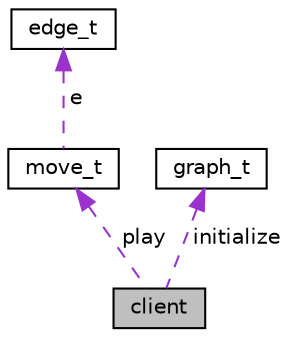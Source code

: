 digraph "client"
{
 // LATEX_PDF_SIZE
  edge [fontname="Helvetica",fontsize="10",labelfontname="Helvetica",labelfontsize="10"];
  node [fontname="Helvetica",fontsize="10",shape=record];
  Node1 [label="client",height=0.2,width=0.4,color="black", fillcolor="grey75", style="filled", fontcolor="black",tooltip=" "];
  Node2 -> Node1 [dir="back",color="darkorchid3",fontsize="10",style="dashed",label=" play" ,fontname="Helvetica"];
  Node2 [label="move_t",height=0.2,width=0.4,color="black", fillcolor="white", style="filled",URL="$structmove__t.html",tooltip=" "];
  Node3 -> Node2 [dir="back",color="darkorchid3",fontsize="10",style="dashed",label=" e" ,fontname="Helvetica"];
  Node3 [label="edge_t",height=0.2,width=0.4,color="black", fillcolor="white", style="filled",URL="$structedge__t.html",tooltip=" "];
  Node4 -> Node1 [dir="back",color="darkorchid3",fontsize="10",style="dashed",label=" initialize" ,fontname="Helvetica"];
  Node4 [label="graph_t",height=0.2,width=0.4,color="black", fillcolor="white", style="filled",URL="$structgraph__t.html",tooltip=" "];
}
